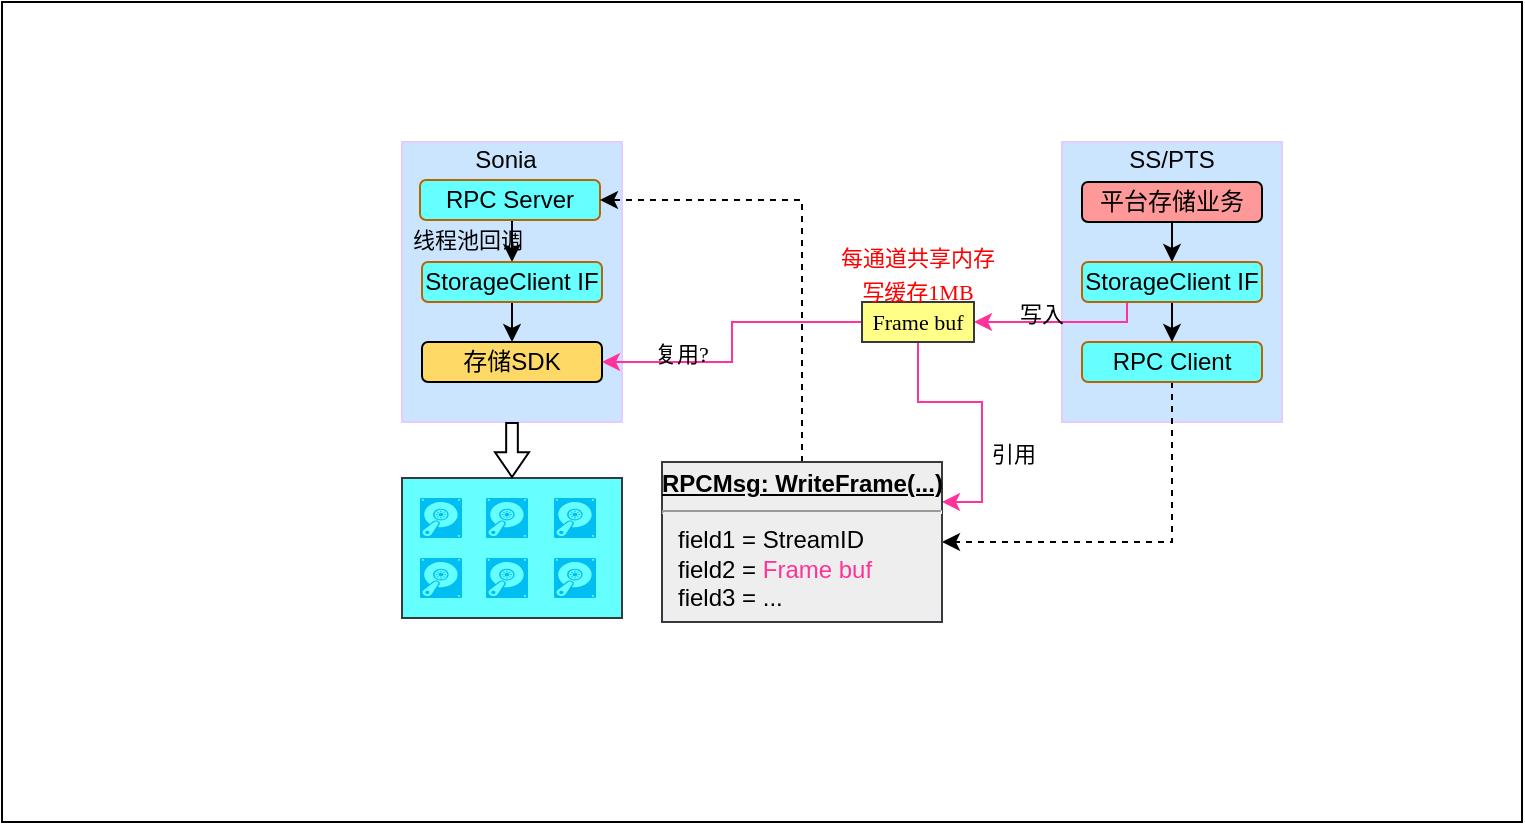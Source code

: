 <mxfile version="17.4.6" type="github">
  <diagram id="prtHgNgQTEPvFCAcTncT" name="Page-1">
    <mxGraphModel dx="865" dy="437" grid="1" gridSize="10" guides="1" tooltips="1" connect="1" arrows="1" fold="1" page="1" pageScale="1" pageWidth="827" pageHeight="1169" background="#FFFFFF" math="0" shadow="0">
      <root>
        <mxCell id="0" />
        <mxCell id="1" parent="0" />
        <mxCell id="SNM08cP9sdIAI4u04yiS-116" value="" style="rounded=0;whiteSpace=wrap;html=1;fontFamily=Lucida Console;fontSize=11;" vertex="1" parent="1">
          <mxGeometry x="90" y="110" width="760" height="410" as="geometry" />
        </mxCell>
        <mxCell id="SNM08cP9sdIAI4u04yiS-107" value="" style="rounded=0;whiteSpace=wrap;html=1;fillColor=#66FFFF;strokeColor=#36393d;" vertex="1" parent="1">
          <mxGeometry x="290" y="348" width="110" height="70" as="geometry" />
        </mxCell>
        <mxCell id="SNM08cP9sdIAI4u04yiS-52" value="" style="rounded=0;whiteSpace=wrap;html=1;fillColor=#CCE5FF;strokeColor=#E5CCFF;gradientColor=none;" vertex="1" parent="1">
          <mxGeometry x="620" y="180" width="110" height="140" as="geometry" />
        </mxCell>
        <mxCell id="SNM08cP9sdIAI4u04yiS-18" value="" style="rounded=0;whiteSpace=wrap;html=1;fillColor=#CCE5FF;strokeColor=#E5CCFF;gradientColor=none;" vertex="1" parent="1">
          <mxGeometry x="290" y="180" width="110" height="140" as="geometry" />
        </mxCell>
        <mxCell id="SNM08cP9sdIAI4u04yiS-2" value="存储SDK" style="rounded=1;whiteSpace=wrap;html=1;fillColor=#FFD966;" vertex="1" parent="1">
          <mxGeometry x="300" y="280" width="90" height="20" as="geometry" />
        </mxCell>
        <mxCell id="SNM08cP9sdIAI4u04yiS-34" style="edgeStyle=orthogonalEdgeStyle;rounded=0;orthogonalLoop=1;jettySize=auto;html=1;exitX=0.5;exitY=1;exitDx=0;exitDy=0;entryX=0.5;entryY=0;entryDx=0;entryDy=0;fontSize=11;" edge="1" parent="1" source="SNM08cP9sdIAI4u04yiS-3" target="SNM08cP9sdIAI4u04yiS-30">
          <mxGeometry relative="1" as="geometry" />
        </mxCell>
        <mxCell id="SNM08cP9sdIAI4u04yiS-3" value="RPC Server" style="rounded=1;whiteSpace=wrap;html=1;fillColor=#66FFFF;strokeColor=#b46504;" vertex="1" parent="1">
          <mxGeometry x="299" y="199" width="90" height="20" as="geometry" />
        </mxCell>
        <mxCell id="SNM08cP9sdIAI4u04yiS-75" style="edgeStyle=orthogonalEdgeStyle;rounded=0;orthogonalLoop=1;jettySize=auto;html=1;exitX=0.5;exitY=1;exitDx=0;exitDy=0;entryX=1;entryY=0.5;entryDx=0;entryDy=0;dashed=1;fontFamily=Lucida Console;fontSize=11;fontColor=#000000;" edge="1" parent="1" source="SNM08cP9sdIAI4u04yiS-4" target="SNM08cP9sdIAI4u04yiS-69">
          <mxGeometry relative="1" as="geometry" />
        </mxCell>
        <mxCell id="SNM08cP9sdIAI4u04yiS-4" value="RPC Client" style="rounded=1;whiteSpace=wrap;html=1;fillColor=#66FFFF;strokeColor=#b46504;" vertex="1" parent="1">
          <mxGeometry x="630" y="280" width="90" height="20" as="geometry" />
        </mxCell>
        <mxCell id="SNM08cP9sdIAI4u04yiS-16" style="edgeStyle=orthogonalEdgeStyle;rounded=0;orthogonalLoop=1;jettySize=auto;html=1;exitX=0.5;exitY=1;exitDx=0;exitDy=0;entryX=0.5;entryY=0;entryDx=0;entryDy=0;fontSize=11;" edge="1" parent="1" source="SNM08cP9sdIAI4u04yiS-10" target="SNM08cP9sdIAI4u04yiS-15">
          <mxGeometry relative="1" as="geometry" />
        </mxCell>
        <mxCell id="SNM08cP9sdIAI4u04yiS-10" value="平台存储业务" style="rounded=1;whiteSpace=wrap;html=1;fillColor=#FF9999;" vertex="1" parent="1">
          <mxGeometry x="630" y="200" width="90" height="20" as="geometry" />
        </mxCell>
        <mxCell id="SNM08cP9sdIAI4u04yiS-35" style="edgeStyle=orthogonalEdgeStyle;rounded=0;orthogonalLoop=1;jettySize=auto;html=1;exitX=0.5;exitY=1;exitDx=0;exitDy=0;entryX=0.5;entryY=0;entryDx=0;entryDy=0;fontSize=11;" edge="1" parent="1" source="SNM08cP9sdIAI4u04yiS-15" target="SNM08cP9sdIAI4u04yiS-4">
          <mxGeometry relative="1" as="geometry" />
        </mxCell>
        <mxCell id="SNM08cP9sdIAI4u04yiS-101" style="edgeStyle=orthogonalEdgeStyle;rounded=0;orthogonalLoop=1;jettySize=auto;html=1;exitX=0.25;exitY=1;exitDx=0;exitDy=0;entryX=1;entryY=0.5;entryDx=0;entryDy=0;fontFamily=Lucida Console;fontSize=11;fontColor=#FF0000;strokeColor=#FF3399;" edge="1" parent="1" source="SNM08cP9sdIAI4u04yiS-15" target="SNM08cP9sdIAI4u04yiS-55">
          <mxGeometry relative="1" as="geometry">
            <Array as="points">
              <mxPoint x="653" y="270" />
            </Array>
          </mxGeometry>
        </mxCell>
        <mxCell id="SNM08cP9sdIAI4u04yiS-15" value="StorageClient&amp;nbsp;IF" style="rounded=1;whiteSpace=wrap;html=1;fillColor=#66FFFF;strokeColor=#b46504;" vertex="1" parent="1">
          <mxGeometry x="630" y="240" width="90" height="20" as="geometry" />
        </mxCell>
        <mxCell id="SNM08cP9sdIAI4u04yiS-23" value="" style="verticalLabelPosition=bottom;html=1;verticalAlign=top;align=center;strokeColor=none;fillColor=#00BEF2;shape=mxgraph.azure.vhd;pointerEvents=1;" vertex="1" parent="1">
          <mxGeometry x="299" y="358" width="21" height="20" as="geometry" />
        </mxCell>
        <mxCell id="SNM08cP9sdIAI4u04yiS-24" value="" style="verticalLabelPosition=bottom;html=1;verticalAlign=top;align=center;strokeColor=none;fillColor=#00BEF2;shape=mxgraph.azure.vhd;pointerEvents=1;" vertex="1" parent="1">
          <mxGeometry x="332" y="358" width="21" height="20" as="geometry" />
        </mxCell>
        <mxCell id="SNM08cP9sdIAI4u04yiS-25" value="" style="verticalLabelPosition=bottom;html=1;verticalAlign=top;align=center;strokeColor=none;fillColor=#00BEF2;shape=mxgraph.azure.vhd;pointerEvents=1;" vertex="1" parent="1">
          <mxGeometry x="366" y="358" width="21" height="20" as="geometry" />
        </mxCell>
        <mxCell id="SNM08cP9sdIAI4u04yiS-32" style="edgeStyle=orthogonalEdgeStyle;rounded=0;orthogonalLoop=1;jettySize=auto;html=1;exitX=0.5;exitY=1;exitDx=0;exitDy=0;entryX=0.5;entryY=0;entryDx=0;entryDy=0;fontSize=11;" edge="1" parent="1" source="SNM08cP9sdIAI4u04yiS-30" target="SNM08cP9sdIAI4u04yiS-2">
          <mxGeometry relative="1" as="geometry" />
        </mxCell>
        <mxCell id="SNM08cP9sdIAI4u04yiS-30" value="StorageClient&amp;nbsp;IF" style="rounded=1;whiteSpace=wrap;html=1;fillColor=#66FFFF;strokeColor=#b46504;" vertex="1" parent="1">
          <mxGeometry x="300" y="240" width="90" height="20" as="geometry" />
        </mxCell>
        <mxCell id="SNM08cP9sdIAI4u04yiS-50" value="&lt;font style=&quot;font-size: 11px&quot; face=&quot;Lucida Console&quot;&gt;线程池回调&lt;/font&gt;" style="text;html=1;strokeColor=none;fillColor=none;align=center;verticalAlign=middle;whiteSpace=wrap;rounded=0;fontSize=14;" vertex="1" parent="1">
          <mxGeometry x="290" y="223" width="66" height="10" as="geometry" />
        </mxCell>
        <mxCell id="SNM08cP9sdIAI4u04yiS-53" value="&lt;font style=&quot;font-size: 12px&quot;&gt;SS/PTS&lt;/font&gt;" style="text;html=1;strokeColor=none;fillColor=none;align=center;verticalAlign=middle;whiteSpace=wrap;rounded=0;fontSize=14;" vertex="1" parent="1">
          <mxGeometry x="645" y="180" width="60" height="15" as="geometry" />
        </mxCell>
        <mxCell id="SNM08cP9sdIAI4u04yiS-54" value="&lt;span style=&quot;font-size: 12px&quot;&gt;Sonia&lt;/span&gt;" style="text;html=1;strokeColor=none;fillColor=none;align=center;verticalAlign=middle;whiteSpace=wrap;rounded=0;fontSize=14;" vertex="1" parent="1">
          <mxGeometry x="312" y="180" width="60" height="15" as="geometry" />
        </mxCell>
        <mxCell id="SNM08cP9sdIAI4u04yiS-103" style="edgeStyle=orthogonalEdgeStyle;rounded=0;orthogonalLoop=1;jettySize=auto;html=1;exitX=0;exitY=0.5;exitDx=0;exitDy=0;fontFamily=Lucida Console;fontSize=11;fontColor=#FF0000;strokeColor=#FF3399;" edge="1" parent="1" source="SNM08cP9sdIAI4u04yiS-55" target="SNM08cP9sdIAI4u04yiS-2">
          <mxGeometry relative="1" as="geometry" />
        </mxCell>
        <mxCell id="SNM08cP9sdIAI4u04yiS-104" style="edgeStyle=orthogonalEdgeStyle;rounded=0;orthogonalLoop=1;jettySize=auto;html=1;exitX=0.5;exitY=1;exitDx=0;exitDy=0;entryX=1;entryY=0.25;entryDx=0;entryDy=0;fontFamily=Lucida Console;fontSize=11;fontColor=#FF0000;strokeColor=#FF3399;" edge="1" parent="1" source="SNM08cP9sdIAI4u04yiS-55" target="SNM08cP9sdIAI4u04yiS-69">
          <mxGeometry relative="1" as="geometry" />
        </mxCell>
        <mxCell id="SNM08cP9sdIAI4u04yiS-55" value="&lt;font style=&quot;font-size: 11px&quot;&gt;Frame buf&lt;/font&gt;" style="rounded=0;whiteSpace=wrap;html=1;fontFamily=Times New Roman;fontSize=12;strokeColor=#36393d;fillColor=#ffff88;" vertex="1" parent="1">
          <mxGeometry x="520" y="260" width="56" height="20" as="geometry" />
        </mxCell>
        <mxCell id="SNM08cP9sdIAI4u04yiS-76" style="edgeStyle=orthogonalEdgeStyle;rounded=0;orthogonalLoop=1;jettySize=auto;html=1;exitX=0.5;exitY=0;exitDx=0;exitDy=0;entryX=1;entryY=0.5;entryDx=0;entryDy=0;dashed=1;fontFamily=Lucida Console;fontSize=11;fontColor=#000000;" edge="1" parent="1" source="SNM08cP9sdIAI4u04yiS-69" target="SNM08cP9sdIAI4u04yiS-3">
          <mxGeometry relative="1" as="geometry" />
        </mxCell>
        <mxCell id="SNM08cP9sdIAI4u04yiS-69" value="&lt;p style=&quot;margin: 0px ; margin-top: 4px ; text-align: center ; text-decoration: underline&quot;&gt;&lt;b&gt;RPCMsg: WriteFrame(...)&lt;/b&gt;&lt;/p&gt;&lt;hr&gt;&lt;p style=&quot;margin: 0px ; margin-left: 8px&quot;&gt;field1 = StreamID&lt;br&gt;field2 = &lt;font color=&quot;#ff3399&quot;&gt;Frame buf&lt;/font&gt;&lt;br&gt;field3 = ...&lt;/p&gt;" style="verticalAlign=top;align=left;overflow=fill;fontSize=12;fontFamily=Helvetica;html=1;strokeColor=#36393d;fillColor=#eeeeee;" vertex="1" parent="1">
          <mxGeometry x="420" y="340" width="140" height="80" as="geometry" />
        </mxCell>
        <mxCell id="SNM08cP9sdIAI4u04yiS-79" value="&lt;font style=&quot;font-size: 11px&quot; face=&quot;Lucida Console&quot; color=&quot;#ff0000&quot;&gt;每通道共享内存&lt;br style=&quot;font-size: 11px&quot;&gt;写缓存1MB&lt;/font&gt;" style="text;html=1;strokeColor=none;fillColor=none;align=center;verticalAlign=middle;whiteSpace=wrap;rounded=0;fontSize=14;" vertex="1" parent="1">
          <mxGeometry x="493" y="230" width="110" height="30" as="geometry" />
        </mxCell>
        <mxCell id="SNM08cP9sdIAI4u04yiS-91" value="&lt;font face=&quot;Lucida Console&quot;&gt;&lt;span style=&quot;font-size: 11px&quot;&gt;写入&lt;/span&gt;&lt;/font&gt;" style="text;html=1;strokeColor=none;fillColor=none;align=center;verticalAlign=middle;whiteSpace=wrap;rounded=0;fontSize=14;" vertex="1" parent="1">
          <mxGeometry x="590" y="260" width="40" height="10" as="geometry" />
        </mxCell>
        <mxCell id="SNM08cP9sdIAI4u04yiS-92" value="&lt;font face=&quot;Lucida Console&quot;&gt;&lt;span style=&quot;font-size: 11px&quot;&gt;引用&lt;/span&gt;&lt;/font&gt;" style="text;html=1;strokeColor=none;fillColor=none;align=center;verticalAlign=middle;whiteSpace=wrap;rounded=0;fontSize=14;" vertex="1" parent="1">
          <mxGeometry x="576" y="330" width="40" height="10" as="geometry" />
        </mxCell>
        <mxCell id="SNM08cP9sdIAI4u04yiS-106" value="&lt;font face=&quot;Lucida Console&quot;&gt;&lt;span style=&quot;font-size: 11px&quot;&gt;复用?&lt;/span&gt;&lt;/font&gt;" style="text;html=1;strokeColor=none;fillColor=none;align=center;verticalAlign=middle;whiteSpace=wrap;rounded=0;fontSize=14;" vertex="1" parent="1">
          <mxGeometry x="410" y="280" width="40" height="10" as="geometry" />
        </mxCell>
        <mxCell id="SNM08cP9sdIAI4u04yiS-110" value="" style="verticalLabelPosition=bottom;html=1;verticalAlign=top;align=center;strokeColor=none;fillColor=#00BEF2;shape=mxgraph.azure.vhd;pointerEvents=1;" vertex="1" parent="1">
          <mxGeometry x="299" y="388" width="21" height="20" as="geometry" />
        </mxCell>
        <mxCell id="SNM08cP9sdIAI4u04yiS-111" value="" style="verticalLabelPosition=bottom;html=1;verticalAlign=top;align=center;strokeColor=none;fillColor=#00BEF2;shape=mxgraph.azure.vhd;pointerEvents=1;" vertex="1" parent="1">
          <mxGeometry x="332" y="388" width="21" height="20" as="geometry" />
        </mxCell>
        <mxCell id="SNM08cP9sdIAI4u04yiS-112" value="" style="verticalLabelPosition=bottom;html=1;verticalAlign=top;align=center;strokeColor=none;fillColor=#00BEF2;shape=mxgraph.azure.vhd;pointerEvents=1;" vertex="1" parent="1">
          <mxGeometry x="366" y="388" width="21" height="20" as="geometry" />
        </mxCell>
        <mxCell id="SNM08cP9sdIAI4u04yiS-113" value="" style="shape=flexArrow;endArrow=classic;html=1;rounded=0;fontFamily=Lucida Console;fontSize=11;fontColor=#FF3399;strokeColor=#000000;exitX=0.5;exitY=1;exitDx=0;exitDy=0;width=5.833;endSize=3.775;endWidth=10.139;entryX=0.5;entryY=0;entryDx=0;entryDy=0;" edge="1" parent="1" source="SNM08cP9sdIAI4u04yiS-18" target="SNM08cP9sdIAI4u04yiS-107">
          <mxGeometry width="50" height="50" relative="1" as="geometry">
            <mxPoint x="320" y="550" as="sourcePoint" />
            <mxPoint x="345" y="350" as="targetPoint" />
          </mxGeometry>
        </mxCell>
      </root>
    </mxGraphModel>
  </diagram>
</mxfile>
